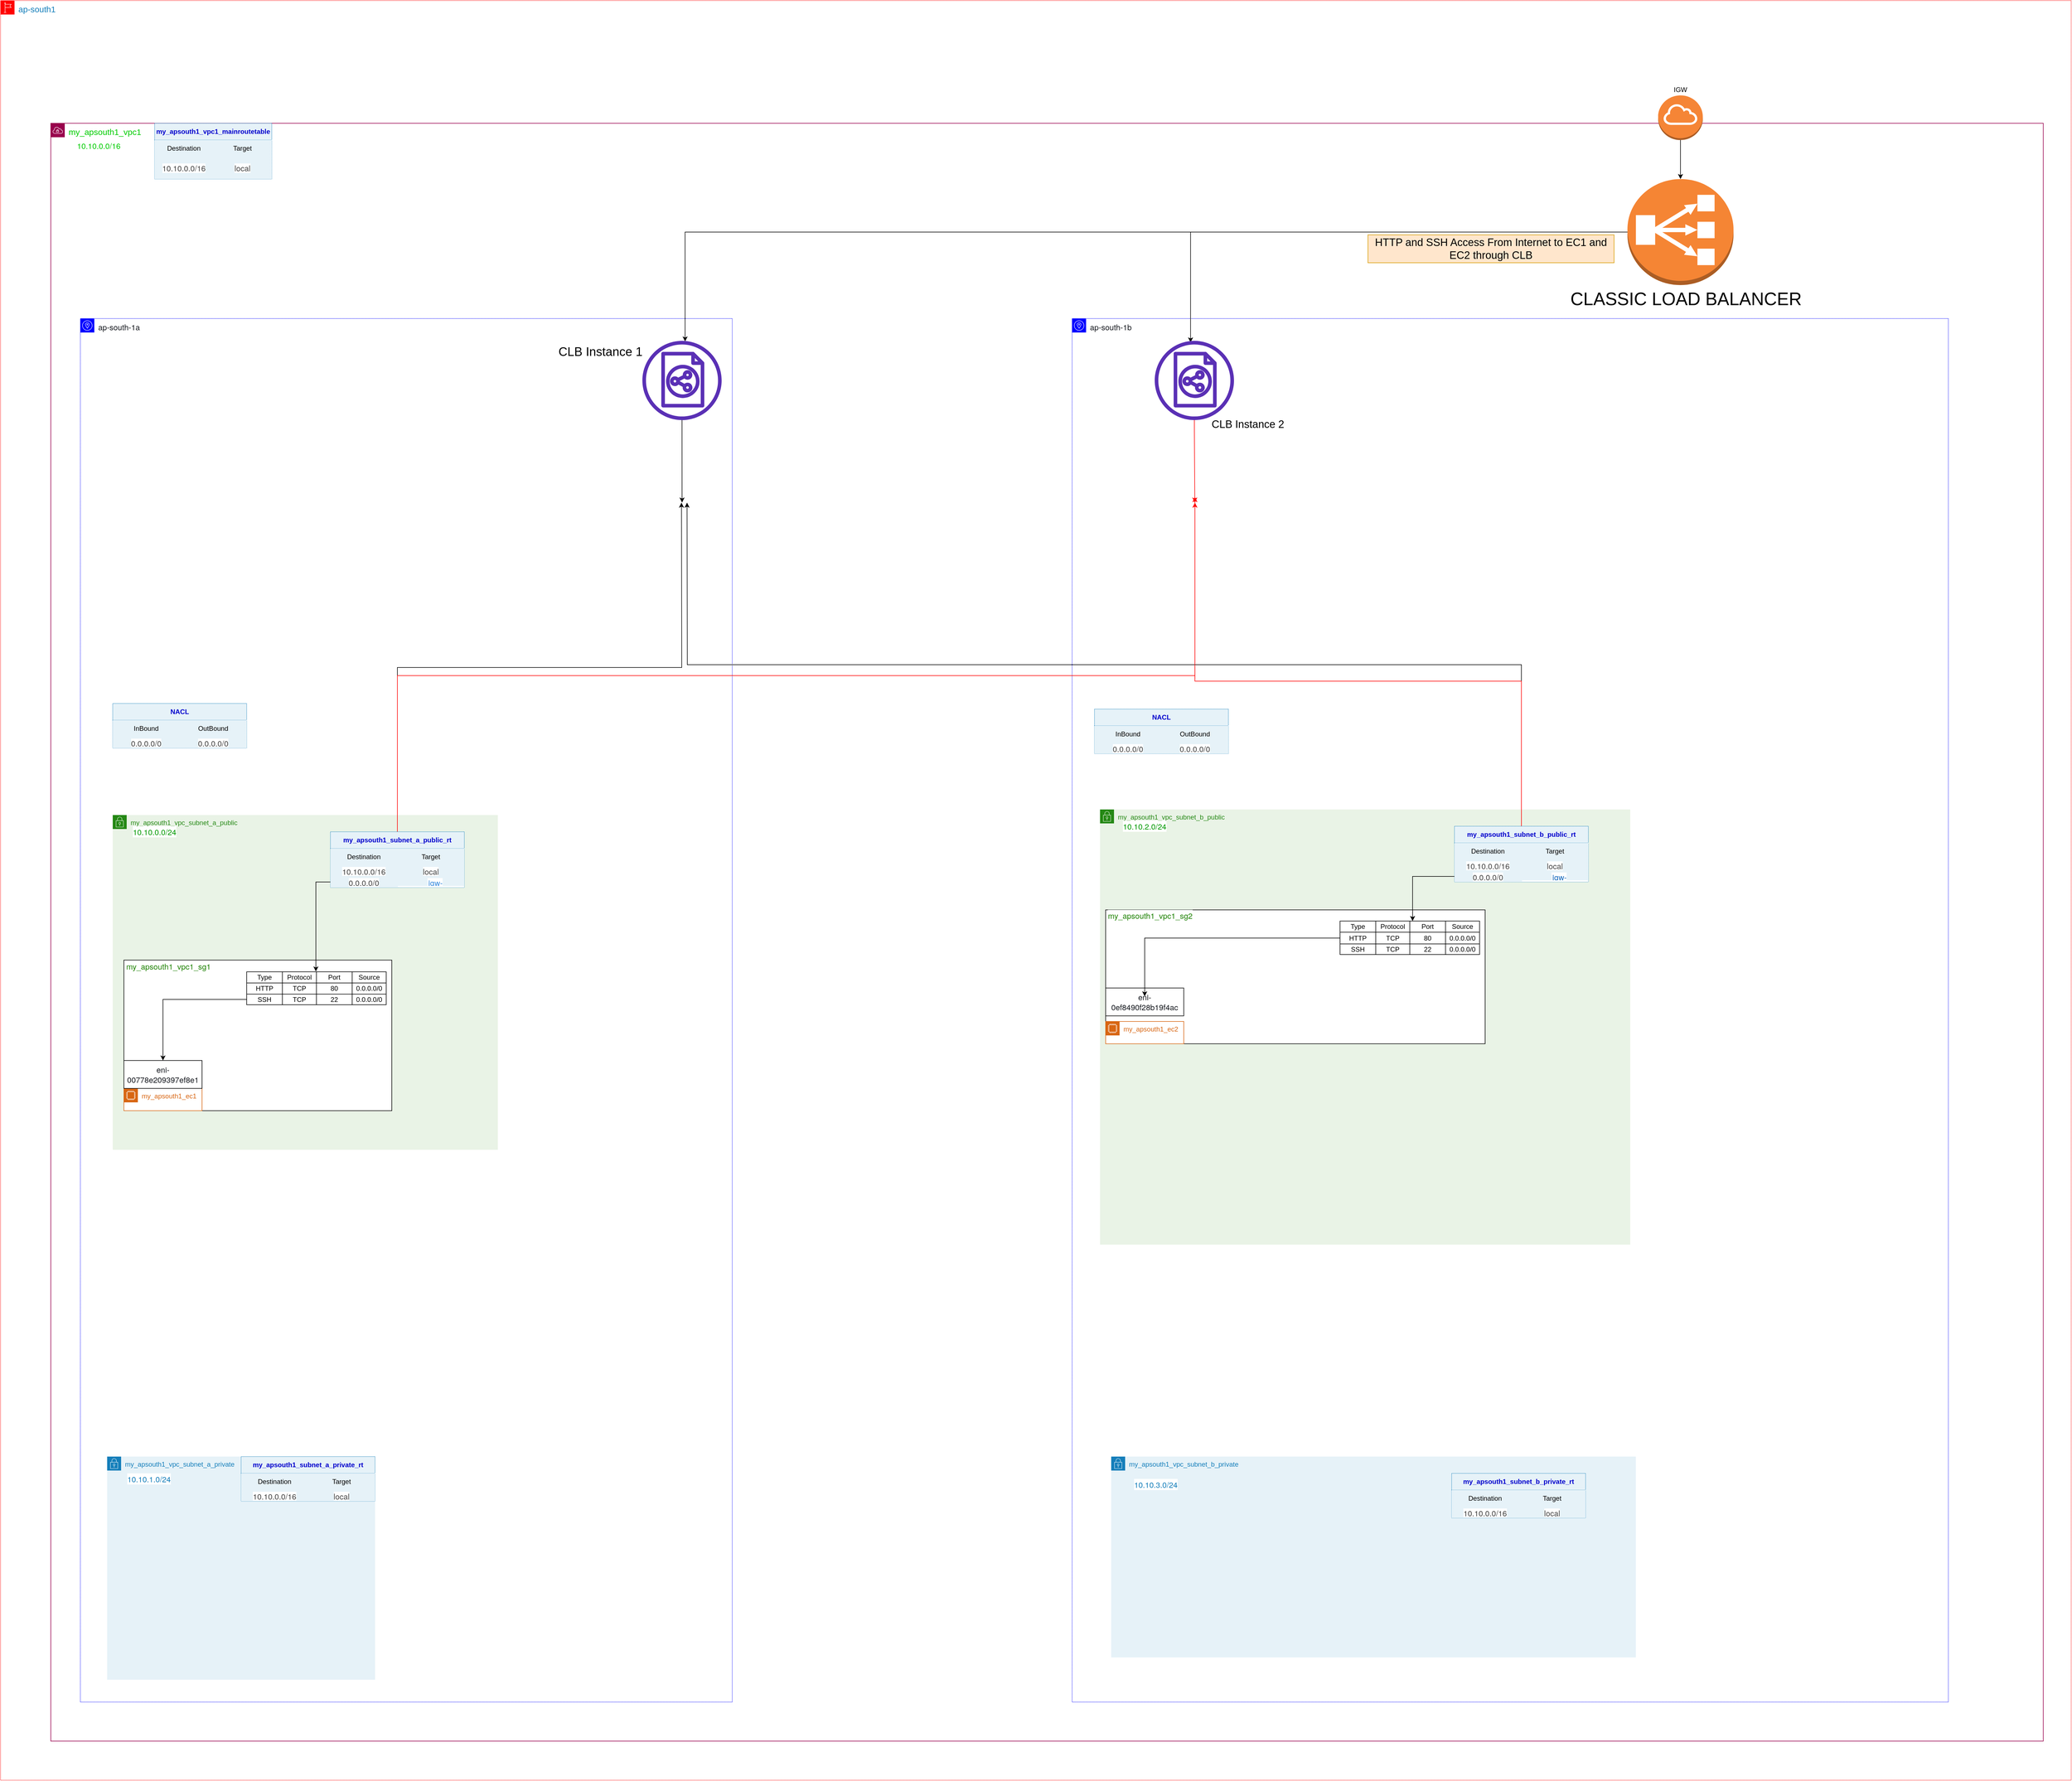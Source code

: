 <mxfile version="14.5.1" type="device"><diagram id="Ht1M8jgEwFfnCIfOTk4-" name="Page-1"><mxGraphModel dx="4531" dy="2246" grid="1" gridSize="10" guides="1" tooltips="1" connect="1" arrows="1" fold="1" page="1" pageScale="1" pageWidth="1169" pageHeight="827" math="0" shadow="0"><root><mxCell id="0"/><mxCell id="1" parent="0"/><mxCell id="snJN5bkfBBGx8ARmRD_k-5" value="&lt;font style=&quot;font-size: 15px&quot;&gt;ap-south1&lt;/font&gt;" style="points=[[0,0],[0.25,0],[0.5,0],[0.75,0],[1,0],[1,0.25],[1,0.5],[1,0.75],[1,1],[0.75,1],[0.5,1],[0.25,1],[0,1],[0,0.75],[0,0.5],[0,0.25]];outlineConnect=0;gradientColor=none;html=1;whiteSpace=wrap;fontSize=12;fontStyle=0;shape=mxgraph.aws4.group;grIcon=mxgraph.aws4.group_region;fillColor=none;verticalAlign=top;align=left;spacingLeft=30;fontColor=#147EBA;dashed=1;dashPattern=1 1;strokeColor=#FF0000;" parent="1" vertex="1"><mxGeometry x="-2480" y="-1490" width="3710" height="3190" as="geometry"/></mxCell><mxCell id="snJN5bkfBBGx8ARmRD_k-7" value="&lt;font color=&quot;#00cc00&quot; style=&quot;font-size: 15px&quot;&gt;my_apsouth1_vpc1&lt;/font&gt;" style="points=[[0,0],[0.25,0],[0.5,0],[0.75,0],[1,0],[1,0.25],[1,0.5],[1,0.75],[1,1],[0.75,1],[0.5,1],[0.25,1],[0,1],[0,0.75],[0,0.5],[0,0.25]];outlineConnect=0;gradientColor=none;html=1;whiteSpace=wrap;fontSize=12;fontStyle=0;shape=mxgraph.aws4.group;grIcon=mxgraph.aws4.group_vpc;fillColor=none;verticalAlign=top;align=left;spacingLeft=30;fontColor=#AAB7B8;dashed=0;dashPattern=1 1;strokeColor=#99004D;" parent="1" vertex="1"><mxGeometry x="-2390" y="-1270" width="3570" height="2900" as="geometry"/></mxCell><mxCell id="snJN5bkfBBGx8ARmRD_k-8" value="&lt;span style=&quot;color: rgb(22 , 25 , 31) ; font-family: &amp;#34;amazon ember&amp;#34; , &amp;#34;helvetica neue&amp;#34; , &amp;#34;roboto&amp;#34; , &amp;#34;arial&amp;#34; , sans-serif ; font-size: 14px ; background-color: rgb(255 , 255 , 255)&quot;&gt;ap-south-1a&lt;/span&gt;" style="outlineConnect=0;gradientColor=none;html=1;whiteSpace=wrap;fontSize=12;fontStyle=0;shape=mxgraph.aws4.group;grIcon=mxgraph.aws4.group_availability_zone;fillColor=none;verticalAlign=top;align=left;spacingLeft=30;fontColor=#545B64;dashed=1;dashPattern=1 1;strokeColor=#0000FF;" parent="1" vertex="1"><mxGeometry x="-2337" y="-920" width="1168" height="2480" as="geometry"/></mxCell><mxCell id="snJN5bkfBBGx8ARmRD_k-9" value="&lt;span style=&quot;color: rgb(22 , 25 , 31) ; font-family: &amp;#34;amazon ember&amp;#34; , &amp;#34;helvetica neue&amp;#34; , &amp;#34;roboto&amp;#34; , &amp;#34;arial&amp;#34; , sans-serif ; font-size: 14px ; background-color: rgb(255 , 255 , 255)&quot;&gt;ap-south-1b&lt;/span&gt;" style="outlineConnect=0;gradientColor=none;html=1;whiteSpace=wrap;fontSize=12;fontStyle=0;shape=mxgraph.aws4.group;grIcon=mxgraph.aws4.group_availability_zone;fillColor=none;verticalAlign=top;align=left;spacingLeft=30;fontColor=#545B64;dashed=1;dashPattern=1 1;strokeColor=#0000FF;" parent="1" vertex="1"><mxGeometry x="-560" y="-920" width="1570" height="2480" as="geometry"/></mxCell><mxCell id="S1FpL6liF__B1BHPbiwA-5" style="edgeStyle=orthogonalEdgeStyle;rounded=0;orthogonalLoop=1;jettySize=auto;html=1;entryX=0.5;entryY=0;entryDx=0;entryDy=0;entryPerimeter=0;" parent="1" source="snJN5bkfBBGx8ARmRD_k-11" target="S1FpL6liF__B1BHPbiwA-1" edge="1"><mxGeometry relative="1" as="geometry"/></mxCell><mxCell id="snJN5bkfBBGx8ARmRD_k-11" value="" style="outlineConnect=0;dashed=0;verticalLabelPosition=bottom;verticalAlign=top;align=center;html=1;shape=mxgraph.aws3.internet_gateway;fillColor=#F58536;gradientColor=none;dashPattern=1 1;strokeColor=#FF0000;" parent="1" vertex="1"><mxGeometry x="490" y="-1320" width="80" height="80" as="geometry"/></mxCell><mxCell id="snJN5bkfBBGx8ARmRD_k-14" value="&lt;font style=&quot;font-size: 12px&quot;&gt;my_apsouth1_vpc_subnet_a_public&lt;/font&gt;" style="points=[[0,0],[0.25,0],[0.5,0],[0.75,0],[1,0],[1,0.25],[1,0.5],[1,0.75],[1,1],[0.75,1],[0.5,1],[0.25,1],[0,1],[0,0.75],[0,0.5],[0,0.25]];outlineConnect=0;gradientColor=none;html=1;whiteSpace=wrap;fontSize=12;fontStyle=0;shape=mxgraph.aws4.group;grIcon=mxgraph.aws4.group_security_group;grStroke=0;strokeColor=#248814;verticalAlign=top;align=left;spacingLeft=30;fontColor=#248814;dashed=1;dashPattern=1 1;strokeWidth=1;fillColor=#E9F3E6;" parent="1" vertex="1"><mxGeometry x="-2279" y="-30" width="690" height="600" as="geometry"/></mxCell><mxCell id="snJN5bkfBBGx8ARmRD_k-15" value="&lt;font style=&quot;font-size: 12px&quot;&gt;my_apsouth1_vpc_subnet_a_private&lt;/font&gt;" style="points=[[0,0],[0.25,0],[0.5,0],[0.75,0],[1,0],[1,0.25],[1,0.5],[1,0.75],[1,1],[0.75,1],[0.5,1],[0.25,1],[0,1],[0,0.75],[0,0.5],[0,0.25]];outlineConnect=0;gradientColor=none;html=1;whiteSpace=wrap;fontSize=12;fontStyle=0;shape=mxgraph.aws4.group;grIcon=mxgraph.aws4.group_security_group;grStroke=0;verticalAlign=top;align=left;spacingLeft=30;fontColor=#147EBA;dashed=0;dashPattern=1 1;fillColor=#E6F2F8;strokeColor=#147EBA;" parent="1" vertex="1"><mxGeometry x="-2289" y="1120" width="480" height="400" as="geometry"/></mxCell><mxCell id="snJN5bkfBBGx8ARmRD_k-17" value="my_apsouth1_vpc_subnet_b_public" style="points=[[0,0],[0.25,0],[0.5,0],[0.75,0],[1,0],[1,0.25],[1,0.5],[1,0.75],[1,1],[0.75,1],[0.5,1],[0.25,1],[0,1],[0,0.75],[0,0.5],[0,0.25]];outlineConnect=0;gradientColor=none;html=1;whiteSpace=wrap;fontSize=12;fontStyle=0;shape=mxgraph.aws4.group;grIcon=mxgraph.aws4.group_security_group;grStroke=0;strokeColor=#248814;fillColor=#E9F3E6;verticalAlign=top;align=left;spacingLeft=30;fontColor=#248814;dashed=0;dashPattern=1 1;" parent="1" vertex="1"><mxGeometry x="-510" y="-40" width="950" height="780" as="geometry"/></mxCell><mxCell id="snJN5bkfBBGx8ARmRD_k-22" value="my_apsouth1_vpc_subnet_b_private" style="points=[[0,0],[0.25,0],[0.5,0],[0.75,0],[1,0],[1,0.25],[1,0.5],[1,0.75],[1,1],[0.75,1],[0.5,1],[0.25,1],[0,1],[0,0.75],[0,0.5],[0,0.25]];outlineConnect=0;gradientColor=none;html=1;whiteSpace=wrap;fontSize=12;fontStyle=0;shape=mxgraph.aws4.group;grIcon=mxgraph.aws4.group_security_group;grStroke=0;strokeColor=#147EBA;fillColor=#E6F2F8;verticalAlign=top;align=left;spacingLeft=30;fontColor=#147EBA;dashed=0;dashPattern=1 1;" parent="1" vertex="1"><mxGeometry x="-490" y="1120" width="940" height="360" as="geometry"/></mxCell><mxCell id="snJN5bkfBBGx8ARmRD_k-23" value="&lt;span style=&quot;font-family: &amp;quot;amazon ember&amp;quot;, &amp;quot;helvetica neue&amp;quot;, roboto, arial, sans-serif; font-size: 14px; background-color: rgb(255, 255, 255);&quot;&gt;10.10.0.0/16&lt;/span&gt;" style="text;html=1;strokeColor=none;fillColor=none;align=center;verticalAlign=middle;whiteSpace=wrap;rounded=0;dashed=1;dashPattern=1 1;fontColor=#00CC00;" parent="1" vertex="1"><mxGeometry x="-2324" y="-1240" width="40" height="20" as="geometry"/></mxCell><mxCell id="snJN5bkfBBGx8ARmRD_k-25" value="&lt;span style=&quot;font-family: &amp;#34;amazon ember&amp;#34; , &amp;#34;helvetica neue&amp;#34; , &amp;#34;roboto&amp;#34; , &amp;#34;arial&amp;#34; , sans-serif ; font-size: 14px ; background-color: rgb(255 , 255 , 255)&quot;&gt;&lt;font color=&quot;#009900&quot;&gt;10.10.0.0/24&lt;/font&gt;&lt;/span&gt;" style="text;html=1;strokeColor=none;fillColor=none;align=center;verticalAlign=middle;whiteSpace=wrap;rounded=0;dashed=1;dashPattern=1 1;fontColor=#00CC00;" parent="1" vertex="1"><mxGeometry x="-2224" y="-10" width="40" height="20" as="geometry"/></mxCell><mxCell id="snJN5bkfBBGx8ARmRD_k-27" value="&lt;span style=&quot;font-family: &amp;#34;amazon ember&amp;#34; , &amp;#34;helvetica neue&amp;#34; , &amp;#34;roboto&amp;#34; , &amp;#34;arial&amp;#34; , sans-serif ; font-size: 14px ; background-color: rgb(255 , 255 , 255)&quot;&gt;&lt;font color=&quot;#147eba&quot;&gt;10.10.1.0/24&lt;/font&gt;&lt;/span&gt;" style="text;html=1;strokeColor=none;fillColor=none;align=center;verticalAlign=middle;whiteSpace=wrap;rounded=0;dashed=1;dashPattern=1 1;fontColor=#0000CC;" parent="1" vertex="1"><mxGeometry x="-2234" y="1150" width="40" height="20" as="geometry"/></mxCell><mxCell id="snJN5bkfBBGx8ARmRD_k-29" value="&lt;span style=&quot;font-family: &amp;#34;amazon ember&amp;#34; , &amp;#34;helvetica neue&amp;#34; , &amp;#34;roboto&amp;#34; , &amp;#34;arial&amp;#34; , sans-serif ; font-size: 14px ; background-color: rgb(255 , 255 , 255)&quot;&gt;&lt;font color=&quot;#009900&quot;&gt;10.10.2.0/24&lt;/font&gt;&lt;/span&gt;" style="text;html=1;strokeColor=none;fillColor=none;align=center;verticalAlign=middle;whiteSpace=wrap;rounded=0;dashed=1;dashPattern=1 1;fontColor=#0000CC;" parent="1" vertex="1"><mxGeometry x="-450" y="-20" width="40" height="20" as="geometry"/></mxCell><mxCell id="snJN5bkfBBGx8ARmRD_k-30" value="&lt;span style=&quot;font-family: &amp;#34;amazon ember&amp;#34; , &amp;#34;helvetica neue&amp;#34; , &amp;#34;roboto&amp;#34; , &amp;#34;arial&amp;#34; , sans-serif ; font-size: 14px ; background-color: rgb(255 , 255 , 255)&quot;&gt;&lt;font color=&quot;#147eba&quot;&gt;10.10.3.0/24&lt;/font&gt;&lt;/span&gt;" style="text;html=1;strokeColor=none;fillColor=none;align=center;verticalAlign=middle;whiteSpace=wrap;rounded=0;dashed=1;dashPattern=1 1;fontColor=#0000CC;" parent="1" vertex="1"><mxGeometry x="-430" y="1160" width="40" height="20" as="geometry"/></mxCell><mxCell id="snJN5bkfBBGx8ARmRD_k-62" value="my_apsouth1_vpc1_mainroutetable" style="shape=table;html=1;whiteSpace=wrap;startSize=30;container=1;collapsible=0;childLayout=tableLayout;fontStyle=1;align=center;dashed=1;dashPattern=1 1;strokeColor=#147EBA;strokeWidth=1;fillColor=#E6F2F8;fontColor=#0000CC;" parent="1" vertex="1"><mxGeometry x="-2204" y="-1270" width="210" height="100" as="geometry"/></mxCell><mxCell id="snJN5bkfBBGx8ARmRD_k-63" value="" style="shape=partialRectangle;html=1;whiteSpace=wrap;collapsible=0;dropTarget=0;pointerEvents=0;fillColor=none;top=0;left=0;bottom=0;right=0;points=[[0,0.5],[1,0.5]];portConstraint=eastwest;" parent="snJN5bkfBBGx8ARmRD_k-62" vertex="1"><mxGeometry y="30" width="210" height="30" as="geometry"/></mxCell><mxCell id="snJN5bkfBBGx8ARmRD_k-64" value="Destination" style="shape=partialRectangle;html=1;whiteSpace=wrap;connectable=0;top=0;left=0;bottom=0;right=0;overflow=hidden;fillColor=#E6F2F8;" parent="snJN5bkfBBGx8ARmRD_k-63" vertex="1"><mxGeometry width="105" height="30" as="geometry"/></mxCell><mxCell id="snJN5bkfBBGx8ARmRD_k-65" value="Target" style="shape=partialRectangle;html=1;whiteSpace=wrap;connectable=0;top=0;left=0;bottom=0;right=0;overflow=hidden;fillColor=#E6F2F8;" parent="snJN5bkfBBGx8ARmRD_k-63" vertex="1"><mxGeometry x="105" width="105" height="30" as="geometry"/></mxCell><mxCell id="snJN5bkfBBGx8ARmRD_k-67" value="" style="shape=partialRectangle;html=1;whiteSpace=wrap;collapsible=0;dropTarget=0;pointerEvents=0;fillColor=none;top=0;left=0;bottom=0;right=0;points=[[0,0.5],[1,0.5]];portConstraint=eastwest;" parent="snJN5bkfBBGx8ARmRD_k-62" vertex="1"><mxGeometry y="60" width="210" height="40" as="geometry"/></mxCell><mxCell id="snJN5bkfBBGx8ARmRD_k-68" value="&lt;span style=&quot;color: rgb(68 , 68 , 68) ; font-family: &amp;#34;helvetica neue&amp;#34; , &amp;#34;roboto&amp;#34; , &amp;#34;arial&amp;#34; , sans-serif ; font-size: 14px ; text-align: left ; background-color: rgb(255 , 255 , 255)&quot;&gt;10.10.0.0/16&lt;/span&gt;" style="shape=partialRectangle;html=1;whiteSpace=wrap;connectable=0;top=0;left=0;bottom=0;right=0;overflow=hidden;fillColor=#E6F2F8;" parent="snJN5bkfBBGx8ARmRD_k-67" vertex="1"><mxGeometry width="105" height="40" as="geometry"/></mxCell><mxCell id="snJN5bkfBBGx8ARmRD_k-69" value="&lt;span style=&quot;color: rgb(68 , 68 , 68) ; font-family: &amp;#34;helvetica neue&amp;#34; , &amp;#34;roboto&amp;#34; , &amp;#34;arial&amp;#34; , sans-serif ; font-size: 14px ; text-align: left ; background-color: rgb(255 , 255 , 255)&quot;&gt;local&lt;/span&gt;" style="shape=partialRectangle;html=1;whiteSpace=wrap;connectable=0;top=0;left=0;bottom=0;right=0;overflow=hidden;fillColor=#E6F2F8;" parent="snJN5bkfBBGx8ARmRD_k-67" vertex="1"><mxGeometry x="105" width="105" height="40" as="geometry"/></mxCell><mxCell id="S1FpL6liF__B1BHPbiwA-16" style="edgeStyle=orthogonalEdgeStyle;rounded=0;orthogonalLoop=1;jettySize=auto;html=1;exitX=0.5;exitY=0;exitDx=0;exitDy=0;" parent="1" source="snJN5bkfBBGx8ARmRD_k-75" edge="1"><mxGeometry relative="1" as="geometry"><mxPoint x="-1260" y="-590" as="targetPoint"/></mxGeometry></mxCell><mxCell id="S1FpL6liF__B1BHPbiwA-19" style="edgeStyle=orthogonalEdgeStyle;rounded=0;orthogonalLoop=1;jettySize=auto;html=1;exitX=0.5;exitY=0;exitDx=0;exitDy=0;strokeColor=#FF0000;" parent="1" source="snJN5bkfBBGx8ARmRD_k-75" edge="1"><mxGeometry relative="1" as="geometry"><mxPoint x="-340" y="-600" as="targetPoint"/><Array as="points"><mxPoint x="-1769" y="-280"/><mxPoint x="-340" y="-280"/></Array></mxGeometry></mxCell><mxCell id="snJN5bkfBBGx8ARmRD_k-75" value="my_apsouth1_subnet_a_public_rt" style="shape=table;html=1;whiteSpace=wrap;startSize=30;container=1;collapsible=0;childLayout=tableLayout;fontStyle=1;align=center;dashed=1;dashPattern=1 1;strokeColor=#147EBA;strokeWidth=1;fillColor=#E6F2F8;fontColor=#0000CC;" parent="1" vertex="1"><mxGeometry x="-1889" width="240" height="100" as="geometry"/></mxCell><mxCell id="snJN5bkfBBGx8ARmRD_k-76" value="" style="shape=partialRectangle;html=1;whiteSpace=wrap;collapsible=0;dropTarget=0;pointerEvents=0;fillColor=none;top=0;left=0;bottom=0;right=0;points=[[0,0.5],[1,0.5]];portConstraint=eastwest;" parent="snJN5bkfBBGx8ARmRD_k-75" vertex="1"><mxGeometry y="30" width="240" height="30" as="geometry"/></mxCell><mxCell id="snJN5bkfBBGx8ARmRD_k-77" value="Destination" style="shape=partialRectangle;html=1;whiteSpace=wrap;connectable=0;top=0;left=0;bottom=0;right=0;overflow=hidden;fillColor=#E6F2F8;" parent="snJN5bkfBBGx8ARmRD_k-76" vertex="1"><mxGeometry width="120" height="30" as="geometry"/></mxCell><mxCell id="snJN5bkfBBGx8ARmRD_k-78" value="Target" style="shape=partialRectangle;html=1;whiteSpace=wrap;connectable=0;top=0;left=0;bottom=0;right=0;overflow=hidden;fillColor=#E6F2F8;" parent="snJN5bkfBBGx8ARmRD_k-76" vertex="1"><mxGeometry x="120" width="120" height="30" as="geometry"/></mxCell><mxCell id="snJN5bkfBBGx8ARmRD_k-79" value="" style="shape=partialRectangle;html=1;whiteSpace=wrap;collapsible=0;dropTarget=0;pointerEvents=0;fillColor=none;top=0;left=0;bottom=0;right=0;points=[[0,0.5],[1,0.5]];portConstraint=eastwest;" parent="snJN5bkfBBGx8ARmRD_k-75" vertex="1"><mxGeometry y="60" width="240" height="20" as="geometry"/></mxCell><mxCell id="snJN5bkfBBGx8ARmRD_k-80" value="&lt;span style=&quot;color: rgb(68 , 68 , 68) ; font-family: &amp;#34;helvetica neue&amp;#34; , &amp;#34;roboto&amp;#34; , &amp;#34;arial&amp;#34; , sans-serif ; font-size: 14px ; text-align: left ; background-color: rgb(255 , 255 , 255)&quot;&gt;10.10.0.0/16&lt;/span&gt;" style="shape=partialRectangle;html=1;whiteSpace=wrap;connectable=0;top=0;left=0;bottom=0;right=0;overflow=hidden;fillColor=#E6F2F8;" parent="snJN5bkfBBGx8ARmRD_k-79" vertex="1"><mxGeometry width="120" height="20" as="geometry"/></mxCell><mxCell id="snJN5bkfBBGx8ARmRD_k-81" value="&lt;span style=&quot;color: rgb(68 , 68 , 68) ; font-family: &amp;#34;helvetica neue&amp;#34; , &amp;#34;roboto&amp;#34; , &amp;#34;arial&amp;#34; , sans-serif ; font-size: 14px ; text-align: left ; background-color: rgb(255 , 255 , 255)&quot;&gt;local&lt;/span&gt;" style="shape=partialRectangle;html=1;whiteSpace=wrap;connectable=0;top=0;left=0;bottom=0;right=0;overflow=hidden;fillColor=#E6F2F8;" parent="snJN5bkfBBGx8ARmRD_k-79" vertex="1"><mxGeometry x="120" width="120" height="20" as="geometry"/></mxCell><mxCell id="snJN5bkfBBGx8ARmRD_k-82" style="shape=partialRectangle;html=1;whiteSpace=wrap;collapsible=0;dropTarget=0;pointerEvents=0;fillColor=none;top=0;left=0;bottom=0;right=0;points=[[0,0.5],[1,0.5]];portConstraint=eastwest;" parent="snJN5bkfBBGx8ARmRD_k-75" vertex="1"><mxGeometry y="80" width="240" height="20" as="geometry"/></mxCell><mxCell id="snJN5bkfBBGx8ARmRD_k-83" value="&lt;span style=&quot;color: rgb(68 , 68 , 68) ; font-family: &amp;#34;helvetica neue&amp;#34; , &amp;#34;roboto&amp;#34; , &amp;#34;arial&amp;#34; , sans-serif ; font-size: 14px ; text-align: left ; background-color: rgb(255 , 255 , 255)&quot;&gt;0.0.0.0/0&lt;/span&gt;" style="shape=partialRectangle;html=1;whiteSpace=wrap;connectable=0;top=0;left=0;bottom=0;right=0;overflow=hidden;fillColor=#E6F2F8;" parent="snJN5bkfBBGx8ARmRD_k-82" vertex="1"><mxGeometry width="120" height="20" as="geometry"/></mxCell><mxCell id="snJN5bkfBBGx8ARmRD_k-84" value="&lt;a href=&quot;https://ap-south-1.console.aws.amazon.com/vpc/home?region=ap-south-1#igws:internetGatewayId=igw-008c1cd1d0b155010&quot; target=&quot;_top&quot; style=&quot;color: rgb(51 , 136 , 221) ; border-radius: 2px ; padding: 1px 2px ; cursor: pointer ; background-color: rgb(255 , 255 , 255) ; outline: 0px ; font-family: &amp;#34;helvetica neue&amp;#34; , &amp;#34;roboto&amp;#34; , &amp;#34;arial&amp;#34; , sans-serif ; font-size: 14px ; text-align: left&quot;&gt;igw-008c1cd1d0b155010&lt;/a&gt;" style="shape=partialRectangle;html=1;whiteSpace=wrap;connectable=0;top=0;left=0;bottom=0;right=0;overflow=hidden;fillColor=#E6F2F8;" parent="snJN5bkfBBGx8ARmRD_k-82" vertex="1"><mxGeometry x="120" width="120" height="20" as="geometry"/></mxCell><mxCell id="S1FpL6liF__B1BHPbiwA-17" style="edgeStyle=orthogonalEdgeStyle;rounded=0;orthogonalLoop=1;jettySize=auto;html=1;exitX=0.5;exitY=0;exitDx=0;exitDy=0;" parent="1" source="snJN5bkfBBGx8ARmRD_k-85" edge="1"><mxGeometry relative="1" as="geometry"><mxPoint x="-1250" y="-590" as="targetPoint"/></mxGeometry></mxCell><mxCell id="S1FpL6liF__B1BHPbiwA-20" style="edgeStyle=orthogonalEdgeStyle;rounded=0;orthogonalLoop=1;jettySize=auto;html=1;exitX=0.5;exitY=0;exitDx=0;exitDy=0;strokeColor=#FF0000;" parent="1" source="snJN5bkfBBGx8ARmRD_k-85" edge="1"><mxGeometry relative="1" as="geometry"><mxPoint x="-340" y="-590" as="targetPoint"/><Array as="points"><mxPoint x="245" y="-270"/><mxPoint x="-340" y="-270"/></Array></mxGeometry></mxCell><mxCell id="snJN5bkfBBGx8ARmRD_k-85" value="my_apsouth1_subnet_b_public_rt" style="shape=table;html=1;whiteSpace=wrap;startSize=30;container=1;collapsible=0;childLayout=tableLayout;fontStyle=1;align=center;dashed=1;dashPattern=1 1;strokeColor=#147EBA;strokeWidth=1;fillColor=#E6F2F8;fontColor=#0000CC;" parent="1" vertex="1"><mxGeometry x="125" y="-10" width="240" height="100" as="geometry"/></mxCell><mxCell id="snJN5bkfBBGx8ARmRD_k-86" value="" style="shape=partialRectangle;html=1;whiteSpace=wrap;collapsible=0;dropTarget=0;pointerEvents=0;fillColor=none;top=0;left=0;bottom=0;right=0;points=[[0,0.5],[1,0.5]];portConstraint=eastwest;" parent="snJN5bkfBBGx8ARmRD_k-85" vertex="1"><mxGeometry y="30" width="240" height="30" as="geometry"/></mxCell><mxCell id="snJN5bkfBBGx8ARmRD_k-87" value="Destination" style="shape=partialRectangle;html=1;whiteSpace=wrap;connectable=0;top=0;left=0;bottom=0;right=0;overflow=hidden;fillColor=#E6F2F8;" parent="snJN5bkfBBGx8ARmRD_k-86" vertex="1"><mxGeometry width="120" height="30" as="geometry"/></mxCell><mxCell id="snJN5bkfBBGx8ARmRD_k-88" value="Target" style="shape=partialRectangle;html=1;whiteSpace=wrap;connectable=0;top=0;left=0;bottom=0;right=0;overflow=hidden;fillColor=#E6F2F8;" parent="snJN5bkfBBGx8ARmRD_k-86" vertex="1"><mxGeometry x="120" width="120" height="30" as="geometry"/></mxCell><mxCell id="snJN5bkfBBGx8ARmRD_k-89" value="" style="shape=partialRectangle;html=1;whiteSpace=wrap;collapsible=0;dropTarget=0;pointerEvents=0;fillColor=none;top=0;left=0;bottom=0;right=0;points=[[0,0.5],[1,0.5]];portConstraint=eastwest;" parent="snJN5bkfBBGx8ARmRD_k-85" vertex="1"><mxGeometry y="60" width="240" height="20" as="geometry"/></mxCell><mxCell id="snJN5bkfBBGx8ARmRD_k-90" value="&lt;span style=&quot;color: rgb(68 , 68 , 68) ; font-family: &amp;#34;helvetica neue&amp;#34; , &amp;#34;roboto&amp;#34; , &amp;#34;arial&amp;#34; , sans-serif ; font-size: 14px ; text-align: left ; background-color: rgb(255 , 255 , 255)&quot;&gt;10.10.0.0/16&lt;/span&gt;" style="shape=partialRectangle;html=1;whiteSpace=wrap;connectable=0;top=0;left=0;bottom=0;right=0;overflow=hidden;fillColor=#E6F2F8;" parent="snJN5bkfBBGx8ARmRD_k-89" vertex="1"><mxGeometry width="120" height="20" as="geometry"/></mxCell><mxCell id="snJN5bkfBBGx8ARmRD_k-91" value="&lt;span style=&quot;color: rgb(68 , 68 , 68) ; font-family: &amp;#34;helvetica neue&amp;#34; , &amp;#34;roboto&amp;#34; , &amp;#34;arial&amp;#34; , sans-serif ; font-size: 14px ; text-align: left ; background-color: rgb(255 , 255 , 255)&quot;&gt;local&lt;/span&gt;" style="shape=partialRectangle;html=1;whiteSpace=wrap;connectable=0;top=0;left=0;bottom=0;right=0;overflow=hidden;fillColor=#E6F2F8;" parent="snJN5bkfBBGx8ARmRD_k-89" vertex="1"><mxGeometry x="120" width="120" height="20" as="geometry"/></mxCell><mxCell id="snJN5bkfBBGx8ARmRD_k-92" style="shape=partialRectangle;html=1;whiteSpace=wrap;collapsible=0;dropTarget=0;pointerEvents=0;fillColor=none;top=0;left=0;bottom=0;right=0;points=[[0,0.5],[1,0.5]];portConstraint=eastwest;" parent="snJN5bkfBBGx8ARmRD_k-85" vertex="1"><mxGeometry y="80" width="240" height="20" as="geometry"/></mxCell><mxCell id="snJN5bkfBBGx8ARmRD_k-93" value="&lt;span style=&quot;color: rgb(68 , 68 , 68) ; font-family: &amp;#34;helvetica neue&amp;#34; , &amp;#34;roboto&amp;#34; , &amp;#34;arial&amp;#34; , sans-serif ; font-size: 14px ; text-align: left ; background-color: rgb(255 , 255 , 255)&quot;&gt;0.0.0.0/0&lt;/span&gt;" style="shape=partialRectangle;html=1;whiteSpace=wrap;connectable=0;top=0;left=0;bottom=0;right=0;overflow=hidden;fillColor=#E6F2F8;" parent="snJN5bkfBBGx8ARmRD_k-92" vertex="1"><mxGeometry width="120" height="20" as="geometry"/></mxCell><mxCell id="snJN5bkfBBGx8ARmRD_k-94" value="&lt;a href=&quot;https://ap-south-1.console.aws.amazon.com/vpc/home?region=ap-south-1#igws:internetGatewayId=igw-008c1cd1d0b155010&quot; target=&quot;_top&quot; style=&quot;color: rgb(17 , 102 , 187) ; border-radius: 2px ; padding: 1px 2px ; cursor: pointer ; background-color: rgb(255 , 255 , 255) ; font-family: &amp;#34;helvetica neue&amp;#34; , &amp;#34;roboto&amp;#34; , &amp;#34;arial&amp;#34; , sans-serif ; font-size: 14px ; text-align: left&quot;&gt;igw-008c1cd1d0b155010&lt;/a&gt;" style="shape=partialRectangle;html=1;whiteSpace=wrap;connectable=0;top=0;left=0;bottom=0;right=0;overflow=hidden;fillColor=#E6F2F8;" parent="snJN5bkfBBGx8ARmRD_k-92" vertex="1"><mxGeometry x="120" width="120" height="20" as="geometry"/></mxCell><mxCell id="snJN5bkfBBGx8ARmRD_k-95" value="my_apsouth1_subnet_a_private_rt" style="shape=table;html=1;whiteSpace=wrap;startSize=30;container=1;collapsible=0;childLayout=tableLayout;fontStyle=1;align=center;dashed=1;dashPattern=1 1;strokeColor=#147EBA;strokeWidth=1;fillColor=#E6F2F8;fontColor=#0000CC;" parent="1" vertex="1"><mxGeometry x="-2049" y="1120" width="240" height="80" as="geometry"/></mxCell><mxCell id="snJN5bkfBBGx8ARmRD_k-96" value="" style="shape=partialRectangle;html=1;whiteSpace=wrap;collapsible=0;dropTarget=0;pointerEvents=0;fillColor=none;top=0;left=0;bottom=0;right=0;points=[[0,0.5],[1,0.5]];portConstraint=eastwest;" parent="snJN5bkfBBGx8ARmRD_k-95" vertex="1"><mxGeometry y="30" width="240" height="30" as="geometry"/></mxCell><mxCell id="snJN5bkfBBGx8ARmRD_k-97" value="Destination" style="shape=partialRectangle;html=1;whiteSpace=wrap;connectable=0;top=0;left=0;bottom=0;right=0;overflow=hidden;fillColor=#E6F2F8;" parent="snJN5bkfBBGx8ARmRD_k-96" vertex="1"><mxGeometry width="120" height="30" as="geometry"/></mxCell><mxCell id="snJN5bkfBBGx8ARmRD_k-98" value="Target" style="shape=partialRectangle;html=1;whiteSpace=wrap;connectable=0;top=0;left=0;bottom=0;right=0;overflow=hidden;fillColor=#E6F2F8;" parent="snJN5bkfBBGx8ARmRD_k-96" vertex="1"><mxGeometry x="120" width="120" height="30" as="geometry"/></mxCell><mxCell id="snJN5bkfBBGx8ARmRD_k-99" value="" style="shape=partialRectangle;html=1;whiteSpace=wrap;collapsible=0;dropTarget=0;pointerEvents=0;fillColor=none;top=0;left=0;bottom=0;right=0;points=[[0,0.5],[1,0.5]];portConstraint=eastwest;" parent="snJN5bkfBBGx8ARmRD_k-95" vertex="1"><mxGeometry y="60" width="240" height="20" as="geometry"/></mxCell><mxCell id="snJN5bkfBBGx8ARmRD_k-100" value="&lt;span style=&quot;color: rgb(68 , 68 , 68) ; font-family: &amp;#34;helvetica neue&amp;#34; , &amp;#34;roboto&amp;#34; , &amp;#34;arial&amp;#34; , sans-serif ; font-size: 14px ; text-align: left ; background-color: rgb(255 , 255 , 255)&quot;&gt;10.10.0.0/16&lt;/span&gt;" style="shape=partialRectangle;html=1;whiteSpace=wrap;connectable=0;top=0;left=0;bottom=0;right=0;overflow=hidden;fillColor=#E6F2F8;" parent="snJN5bkfBBGx8ARmRD_k-99" vertex="1"><mxGeometry width="120" height="20" as="geometry"/></mxCell><mxCell id="snJN5bkfBBGx8ARmRD_k-101" value="&lt;span style=&quot;color: rgb(68 , 68 , 68) ; font-family: &amp;#34;helvetica neue&amp;#34; , &amp;#34;roboto&amp;#34; , &amp;#34;arial&amp;#34; , sans-serif ; font-size: 14px ; text-align: left ; background-color: rgb(255 , 255 , 255)&quot;&gt;local&lt;/span&gt;" style="shape=partialRectangle;html=1;whiteSpace=wrap;connectable=0;top=0;left=0;bottom=0;right=0;overflow=hidden;fillColor=#E6F2F8;" parent="snJN5bkfBBGx8ARmRD_k-99" vertex="1"><mxGeometry x="120" width="120" height="20" as="geometry"/></mxCell><mxCell id="snJN5bkfBBGx8ARmRD_k-112" value="my_apsouth1_subnet_b_private_rt" style="shape=table;html=1;whiteSpace=wrap;startSize=30;container=1;collapsible=0;childLayout=tableLayout;fontStyle=1;align=center;dashed=1;dashPattern=1 1;strokeColor=#147EBA;strokeWidth=1;fillColor=#E6F2F8;fontColor=#0000CC;" parent="1" vertex="1"><mxGeometry x="120" y="1150" width="240" height="80" as="geometry"/></mxCell><mxCell id="snJN5bkfBBGx8ARmRD_k-113" value="" style="shape=partialRectangle;html=1;whiteSpace=wrap;collapsible=0;dropTarget=0;pointerEvents=0;fillColor=none;top=0;left=0;bottom=0;right=0;points=[[0,0.5],[1,0.5]];portConstraint=eastwest;" parent="snJN5bkfBBGx8ARmRD_k-112" vertex="1"><mxGeometry y="30" width="240" height="30" as="geometry"/></mxCell><mxCell id="snJN5bkfBBGx8ARmRD_k-114" value="Destination" style="shape=partialRectangle;html=1;whiteSpace=wrap;connectable=0;top=0;left=0;bottom=0;right=0;overflow=hidden;fillColor=#E6F2F8;" parent="snJN5bkfBBGx8ARmRD_k-113" vertex="1"><mxGeometry width="120" height="30" as="geometry"/></mxCell><mxCell id="snJN5bkfBBGx8ARmRD_k-115" value="Target" style="shape=partialRectangle;html=1;whiteSpace=wrap;connectable=0;top=0;left=0;bottom=0;right=0;overflow=hidden;fillColor=#E6F2F8;" parent="snJN5bkfBBGx8ARmRD_k-113" vertex="1"><mxGeometry x="120" width="120" height="30" as="geometry"/></mxCell><mxCell id="snJN5bkfBBGx8ARmRD_k-116" value="" style="shape=partialRectangle;html=1;whiteSpace=wrap;collapsible=0;dropTarget=0;pointerEvents=0;fillColor=none;top=0;left=0;bottom=0;right=0;points=[[0,0.5],[1,0.5]];portConstraint=eastwest;" parent="snJN5bkfBBGx8ARmRD_k-112" vertex="1"><mxGeometry y="60" width="240" height="20" as="geometry"/></mxCell><mxCell id="snJN5bkfBBGx8ARmRD_k-117" value="&lt;span style=&quot;color: rgb(68 , 68 , 68) ; font-family: &amp;#34;helvetica neue&amp;#34; , &amp;#34;roboto&amp;#34; , &amp;#34;arial&amp;#34; , sans-serif ; font-size: 14px ; text-align: left ; background-color: rgb(255 , 255 , 255)&quot;&gt;10.10.0.0/16&lt;/span&gt;" style="shape=partialRectangle;html=1;whiteSpace=wrap;connectable=0;top=0;left=0;bottom=0;right=0;overflow=hidden;fillColor=#E6F2F8;" parent="snJN5bkfBBGx8ARmRD_k-116" vertex="1"><mxGeometry width="120" height="20" as="geometry"/></mxCell><mxCell id="snJN5bkfBBGx8ARmRD_k-118" value="&lt;span style=&quot;color: rgb(68 , 68 , 68) ; font-family: &amp;#34;helvetica neue&amp;#34; , &amp;#34;roboto&amp;#34; , &amp;#34;arial&amp;#34; , sans-serif ; font-size: 14px ; text-align: left ; background-color: rgb(255 , 255 , 255)&quot;&gt;local&lt;/span&gt;" style="shape=partialRectangle;html=1;whiteSpace=wrap;connectable=0;top=0;left=0;bottom=0;right=0;overflow=hidden;fillColor=#E6F2F8;" parent="snJN5bkfBBGx8ARmRD_k-116" vertex="1"><mxGeometry x="120" width="120" height="20" as="geometry"/></mxCell><mxCell id="lTifxC-ohwYM2pg3LFVL-2" value="NACL" style="shape=table;html=1;whiteSpace=wrap;startSize=30;container=1;collapsible=0;childLayout=tableLayout;fontStyle=1;align=center;dashed=1;dashPattern=1 1;strokeColor=#147EBA;strokeWidth=1;fillColor=#E6F2F8;fontColor=#0000CC;" parent="1" vertex="1"><mxGeometry x="-2279" y="-230" width="240" height="80" as="geometry"/></mxCell><mxCell id="lTifxC-ohwYM2pg3LFVL-3" value="" style="shape=partialRectangle;html=1;whiteSpace=wrap;collapsible=0;dropTarget=0;pointerEvents=0;fillColor=none;top=0;left=0;bottom=0;right=0;points=[[0,0.5],[1,0.5]];portConstraint=eastwest;" parent="lTifxC-ohwYM2pg3LFVL-2" vertex="1"><mxGeometry y="30" width="240" height="30" as="geometry"/></mxCell><mxCell id="lTifxC-ohwYM2pg3LFVL-4" value="InBound" style="shape=partialRectangle;html=1;whiteSpace=wrap;connectable=0;top=0;left=0;bottom=0;right=0;overflow=hidden;fillColor=#E6F2F8;" parent="lTifxC-ohwYM2pg3LFVL-3" vertex="1"><mxGeometry width="120" height="30" as="geometry"/></mxCell><mxCell id="lTifxC-ohwYM2pg3LFVL-5" value="OutBound" style="shape=partialRectangle;html=1;whiteSpace=wrap;connectable=0;top=0;left=0;bottom=0;right=0;overflow=hidden;fillColor=#E6F2F8;" parent="lTifxC-ohwYM2pg3LFVL-3" vertex="1"><mxGeometry x="120" width="120" height="30" as="geometry"/></mxCell><mxCell id="lTifxC-ohwYM2pg3LFVL-9" style="shape=partialRectangle;html=1;whiteSpace=wrap;collapsible=0;dropTarget=0;pointerEvents=0;fillColor=none;top=0;left=0;bottom=0;right=0;points=[[0,0.5],[1,0.5]];portConstraint=eastwest;" parent="lTifxC-ohwYM2pg3LFVL-2" vertex="1"><mxGeometry y="60" width="240" height="20" as="geometry"/></mxCell><mxCell id="lTifxC-ohwYM2pg3LFVL-10" value="&lt;span style=&quot;color: rgb(68 , 68 , 68) ; font-family: &amp;#34;helvetica neue&amp;#34; , &amp;#34;roboto&amp;#34; , &amp;#34;arial&amp;#34; , sans-serif ; font-size: 14px ; text-align: left ; background-color: rgb(255 , 255 , 255)&quot;&gt;0.0.0.0/0&lt;/span&gt;" style="shape=partialRectangle;html=1;whiteSpace=wrap;connectable=0;top=0;left=0;bottom=0;right=0;overflow=hidden;fillColor=#E6F2F8;" parent="lTifxC-ohwYM2pg3LFVL-9" vertex="1"><mxGeometry width="120" height="20" as="geometry"/></mxCell><mxCell id="lTifxC-ohwYM2pg3LFVL-11" value="&lt;span style=&quot;color: rgb(68 , 68 , 68) ; font-family: &amp;#34;helvetica neue&amp;#34; , &amp;#34;roboto&amp;#34; , &amp;#34;arial&amp;#34; , sans-serif ; font-size: 14px ; text-align: left ; background-color: rgb(255 , 255 , 255)&quot;&gt;0.0.0.0/0&lt;/span&gt;" style="shape=partialRectangle;html=1;whiteSpace=wrap;connectable=0;top=0;left=0;bottom=0;right=0;overflow=hidden;fillColor=#E6F2F8;" parent="lTifxC-ohwYM2pg3LFVL-9" vertex="1"><mxGeometry x="120" width="120" height="20" as="geometry"/></mxCell><mxCell id="lTifxC-ohwYM2pg3LFVL-40" value="" style="rounded=0;whiteSpace=wrap;html=1;" parent="1" vertex="1"><mxGeometry x="-2259" y="230" width="480" height="270" as="geometry"/></mxCell><mxCell id="lTifxC-ohwYM2pg3LFVL-41" value="&lt;span style=&quot;color: rgb(29 , 129 , 2) ; font-family: &amp;#34;amazon ember&amp;#34; , &amp;#34;helvetica neue&amp;#34; , &amp;#34;roboto&amp;#34; , &amp;#34;arial&amp;#34; , sans-serif ; font-size: 14px ; background-color: rgb(255 , 255 , 255)&quot;&gt;my_apsouth1_vpc1_sg1&lt;/span&gt;" style="text;html=1;strokeColor=none;fillColor=none;align=center;verticalAlign=middle;whiteSpace=wrap;rounded=0;" parent="1" vertex="1"><mxGeometry x="-2259" y="231" width="160" height="20" as="geometry"/></mxCell><mxCell id="lTifxC-ohwYM2pg3LFVL-42" value="" style="shape=table;html=1;whiteSpace=wrap;startSize=0;container=1;collapsible=0;childLayout=tableLayout;" parent="1" vertex="1"><mxGeometry x="-2039" y="251" width="250" height="59" as="geometry"/></mxCell><mxCell id="lTifxC-ohwYM2pg3LFVL-43" value="" style="shape=partialRectangle;html=1;whiteSpace=wrap;collapsible=0;dropTarget=0;pointerEvents=0;fillColor=none;top=0;left=0;bottom=0;right=0;points=[[0,0.5],[1,0.5]];portConstraint=eastwest;" parent="lTifxC-ohwYM2pg3LFVL-42" vertex="1"><mxGeometry width="250" height="20" as="geometry"/></mxCell><mxCell id="lTifxC-ohwYM2pg3LFVL-44" value="Type" style="shape=partialRectangle;html=1;whiteSpace=wrap;connectable=0;overflow=hidden;fillColor=none;top=0;left=0;bottom=0;right=0;" parent="lTifxC-ohwYM2pg3LFVL-43" vertex="1"><mxGeometry width="64" height="20" as="geometry"/></mxCell><mxCell id="lTifxC-ohwYM2pg3LFVL-45" value="Protocol" style="shape=partialRectangle;html=1;whiteSpace=wrap;connectable=0;overflow=hidden;fillColor=none;top=0;left=0;bottom=0;right=0;" parent="lTifxC-ohwYM2pg3LFVL-43" vertex="1"><mxGeometry x="64" width="61" height="20" as="geometry"/></mxCell><mxCell id="lTifxC-ohwYM2pg3LFVL-46" value="Port" style="shape=partialRectangle;html=1;whiteSpace=wrap;connectable=0;overflow=hidden;fillColor=none;top=0;left=0;bottom=0;right=0;" parent="lTifxC-ohwYM2pg3LFVL-43" vertex="1"><mxGeometry x="125" width="64" height="20" as="geometry"/></mxCell><mxCell id="lTifxC-ohwYM2pg3LFVL-47" value="Source" style="shape=partialRectangle;html=1;whiteSpace=wrap;connectable=0;overflow=hidden;fillColor=none;top=0;left=0;bottom=0;right=0;" parent="lTifxC-ohwYM2pg3LFVL-43" vertex="1"><mxGeometry x="189" width="61" height="20" as="geometry"/></mxCell><mxCell id="lTifxC-ohwYM2pg3LFVL-48" value="" style="shape=partialRectangle;html=1;whiteSpace=wrap;collapsible=0;dropTarget=0;pointerEvents=0;fillColor=none;top=0;left=0;bottom=0;right=0;points=[[0,0.5],[1,0.5]];portConstraint=eastwest;" parent="lTifxC-ohwYM2pg3LFVL-42" vertex="1"><mxGeometry y="20" width="250" height="20" as="geometry"/></mxCell><mxCell id="lTifxC-ohwYM2pg3LFVL-49" value="HTTP" style="shape=partialRectangle;html=1;whiteSpace=wrap;connectable=0;overflow=hidden;fillColor=none;top=0;left=0;bottom=0;right=0;" parent="lTifxC-ohwYM2pg3LFVL-48" vertex="1"><mxGeometry width="64" height="20" as="geometry"/></mxCell><mxCell id="lTifxC-ohwYM2pg3LFVL-50" value="TCP" style="shape=partialRectangle;html=1;whiteSpace=wrap;connectable=0;overflow=hidden;fillColor=none;top=0;left=0;bottom=0;right=0;" parent="lTifxC-ohwYM2pg3LFVL-48" vertex="1"><mxGeometry x="64" width="61" height="20" as="geometry"/></mxCell><mxCell id="lTifxC-ohwYM2pg3LFVL-51" value="80" style="shape=partialRectangle;html=1;whiteSpace=wrap;connectable=0;overflow=hidden;fillColor=none;top=0;left=0;bottom=0;right=0;" parent="lTifxC-ohwYM2pg3LFVL-48" vertex="1"><mxGeometry x="125" width="64" height="20" as="geometry"/></mxCell><mxCell id="lTifxC-ohwYM2pg3LFVL-52" value="0.0.0.0/0" style="shape=partialRectangle;html=1;whiteSpace=wrap;connectable=0;overflow=hidden;fillColor=none;top=0;left=0;bottom=0;right=0;" parent="lTifxC-ohwYM2pg3LFVL-48" vertex="1"><mxGeometry x="189" width="61" height="20" as="geometry"/></mxCell><mxCell id="lTifxC-ohwYM2pg3LFVL-53" value="" style="shape=partialRectangle;html=1;whiteSpace=wrap;collapsible=0;dropTarget=0;pointerEvents=0;fillColor=none;top=0;left=0;bottom=0;right=0;points=[[0,0.5],[1,0.5]];portConstraint=eastwest;" parent="lTifxC-ohwYM2pg3LFVL-42" vertex="1"><mxGeometry y="40" width="250" height="19" as="geometry"/></mxCell><mxCell id="lTifxC-ohwYM2pg3LFVL-54" value="SSH" style="shape=partialRectangle;html=1;whiteSpace=wrap;connectable=0;overflow=hidden;fillColor=none;top=0;left=0;bottom=0;right=0;" parent="lTifxC-ohwYM2pg3LFVL-53" vertex="1"><mxGeometry width="64" height="19" as="geometry"/></mxCell><mxCell id="lTifxC-ohwYM2pg3LFVL-55" value="TCP" style="shape=partialRectangle;html=1;whiteSpace=wrap;connectable=0;overflow=hidden;fillColor=none;top=0;left=0;bottom=0;right=0;" parent="lTifxC-ohwYM2pg3LFVL-53" vertex="1"><mxGeometry x="64" width="61" height="19" as="geometry"/></mxCell><mxCell id="lTifxC-ohwYM2pg3LFVL-56" value="22" style="shape=partialRectangle;html=1;whiteSpace=wrap;connectable=0;overflow=hidden;fillColor=none;top=0;left=0;bottom=0;right=0;" parent="lTifxC-ohwYM2pg3LFVL-53" vertex="1"><mxGeometry x="125" width="64" height="19" as="geometry"/></mxCell><mxCell id="lTifxC-ohwYM2pg3LFVL-57" value="0.0.0.0/0" style="shape=partialRectangle;html=1;whiteSpace=wrap;connectable=0;overflow=hidden;fillColor=none;top=0;left=0;bottom=0;right=0;" parent="lTifxC-ohwYM2pg3LFVL-53" vertex="1"><mxGeometry x="189" width="61" height="19" as="geometry"/></mxCell><mxCell id="lTifxC-ohwYM2pg3LFVL-58" value="my_apsouth1_ec1" style="points=[[0,0],[0.25,0],[0.5,0],[0.75,0],[1,0],[1,0.25],[1,0.5],[1,0.75],[1,1],[0.75,1],[0.5,1],[0.25,1],[0,1],[0,0.75],[0,0.5],[0,0.25]];outlineConnect=0;gradientColor=none;html=1;whiteSpace=wrap;fontSize=12;fontStyle=0;shape=mxgraph.aws4.group;grIcon=mxgraph.aws4.group_ec2_instance_contents;strokeColor=#D86613;fillColor=none;verticalAlign=top;align=left;spacingLeft=30;fontColor=#D86613;dashed=0;" parent="1" vertex="1"><mxGeometry x="-2259" y="460" width="140" height="40" as="geometry"/></mxCell><mxCell id="lTifxC-ohwYM2pg3LFVL-59" value="NACL" style="shape=table;html=1;whiteSpace=wrap;startSize=30;container=1;collapsible=0;childLayout=tableLayout;fontStyle=1;align=center;dashed=1;dashPattern=1 1;strokeColor=#147EBA;strokeWidth=1;fillColor=#E6F2F8;fontColor=#0000CC;" parent="1" vertex="1"><mxGeometry x="-520" y="-220" width="240" height="80" as="geometry"/></mxCell><mxCell id="lTifxC-ohwYM2pg3LFVL-60" value="" style="shape=partialRectangle;html=1;whiteSpace=wrap;collapsible=0;dropTarget=0;pointerEvents=0;fillColor=none;top=0;left=0;bottom=0;right=0;points=[[0,0.5],[1,0.5]];portConstraint=eastwest;" parent="lTifxC-ohwYM2pg3LFVL-59" vertex="1"><mxGeometry y="30" width="240" height="30" as="geometry"/></mxCell><mxCell id="lTifxC-ohwYM2pg3LFVL-61" value="InBound" style="shape=partialRectangle;html=1;whiteSpace=wrap;connectable=0;top=0;left=0;bottom=0;right=0;overflow=hidden;fillColor=#E6F2F8;" parent="lTifxC-ohwYM2pg3LFVL-60" vertex="1"><mxGeometry width="120" height="30" as="geometry"/></mxCell><mxCell id="lTifxC-ohwYM2pg3LFVL-62" value="OutBound" style="shape=partialRectangle;html=1;whiteSpace=wrap;connectable=0;top=0;left=0;bottom=0;right=0;overflow=hidden;fillColor=#E6F2F8;" parent="lTifxC-ohwYM2pg3LFVL-60" vertex="1"><mxGeometry x="120" width="120" height="30" as="geometry"/></mxCell><mxCell id="lTifxC-ohwYM2pg3LFVL-63" style="shape=partialRectangle;html=1;whiteSpace=wrap;collapsible=0;dropTarget=0;pointerEvents=0;fillColor=none;top=0;left=0;bottom=0;right=0;points=[[0,0.5],[1,0.5]];portConstraint=eastwest;" parent="lTifxC-ohwYM2pg3LFVL-59" vertex="1"><mxGeometry y="60" width="240" height="20" as="geometry"/></mxCell><mxCell id="lTifxC-ohwYM2pg3LFVL-64" value="&lt;span style=&quot;color: rgb(68 , 68 , 68) ; font-family: &amp;#34;helvetica neue&amp;#34; , &amp;#34;roboto&amp;#34; , &amp;#34;arial&amp;#34; , sans-serif ; font-size: 14px ; text-align: left ; background-color: rgb(255 , 255 , 255)&quot;&gt;0.0.0.0/0&lt;/span&gt;" style="shape=partialRectangle;html=1;whiteSpace=wrap;connectable=0;top=0;left=0;bottom=0;right=0;overflow=hidden;fillColor=#E6F2F8;" parent="lTifxC-ohwYM2pg3LFVL-63" vertex="1"><mxGeometry width="120" height="20" as="geometry"/></mxCell><mxCell id="lTifxC-ohwYM2pg3LFVL-65" value="&lt;span style=&quot;color: rgb(68 , 68 , 68) ; font-family: &amp;#34;helvetica neue&amp;#34; , &amp;#34;roboto&amp;#34; , &amp;#34;arial&amp;#34; , sans-serif ; font-size: 14px ; text-align: left ; background-color: rgb(255 , 255 , 255)&quot;&gt;0.0.0.0/0&lt;/span&gt;" style="shape=partialRectangle;html=1;whiteSpace=wrap;connectable=0;top=0;left=0;bottom=0;right=0;overflow=hidden;fillColor=#E6F2F8;" parent="lTifxC-ohwYM2pg3LFVL-63" vertex="1"><mxGeometry x="120" width="120" height="20" as="geometry"/></mxCell><mxCell id="lTifxC-ohwYM2pg3LFVL-66" value="" style="rounded=0;whiteSpace=wrap;html=1;" parent="1" vertex="1"><mxGeometry x="-500" y="140" width="680" height="240" as="geometry"/></mxCell><mxCell id="lTifxC-ohwYM2pg3LFVL-67" value="" style="shape=table;html=1;whiteSpace=wrap;startSize=0;container=1;collapsible=0;childLayout=tableLayout;" parent="1" vertex="1"><mxGeometry x="-80" y="160" width="250" height="60" as="geometry"/></mxCell><mxCell id="lTifxC-ohwYM2pg3LFVL-68" value="" style="shape=partialRectangle;html=1;whiteSpace=wrap;collapsible=0;dropTarget=0;pointerEvents=0;fillColor=none;top=0;left=0;bottom=0;right=0;points=[[0,0.5],[1,0.5]];portConstraint=eastwest;" parent="lTifxC-ohwYM2pg3LFVL-67" vertex="1"><mxGeometry width="250" height="20" as="geometry"/></mxCell><mxCell id="lTifxC-ohwYM2pg3LFVL-69" value="Type" style="shape=partialRectangle;html=1;whiteSpace=wrap;connectable=0;overflow=hidden;fillColor=none;top=0;left=0;bottom=0;right=0;" parent="lTifxC-ohwYM2pg3LFVL-68" vertex="1"><mxGeometry width="64" height="20" as="geometry"/></mxCell><mxCell id="lTifxC-ohwYM2pg3LFVL-70" value="Protocol" style="shape=partialRectangle;html=1;whiteSpace=wrap;connectable=0;overflow=hidden;fillColor=none;top=0;left=0;bottom=0;right=0;" parent="lTifxC-ohwYM2pg3LFVL-68" vertex="1"><mxGeometry x="64" width="61" height="20" as="geometry"/></mxCell><mxCell id="lTifxC-ohwYM2pg3LFVL-71" value="Port" style="shape=partialRectangle;html=1;whiteSpace=wrap;connectable=0;overflow=hidden;fillColor=none;top=0;left=0;bottom=0;right=0;" parent="lTifxC-ohwYM2pg3LFVL-68" vertex="1"><mxGeometry x="125" width="64" height="20" as="geometry"/></mxCell><mxCell id="lTifxC-ohwYM2pg3LFVL-72" value="Source" style="shape=partialRectangle;html=1;whiteSpace=wrap;connectable=0;overflow=hidden;fillColor=none;top=0;left=0;bottom=0;right=0;" parent="lTifxC-ohwYM2pg3LFVL-68" vertex="1"><mxGeometry x="189" width="61" height="20" as="geometry"/></mxCell><mxCell id="lTifxC-ohwYM2pg3LFVL-73" value="" style="shape=partialRectangle;html=1;whiteSpace=wrap;collapsible=0;dropTarget=0;pointerEvents=0;fillColor=none;top=0;left=0;bottom=0;right=0;points=[[0,0.5],[1,0.5]];portConstraint=eastwest;" parent="lTifxC-ohwYM2pg3LFVL-67" vertex="1"><mxGeometry y="20" width="250" height="21" as="geometry"/></mxCell><mxCell id="lTifxC-ohwYM2pg3LFVL-74" value="HTTP" style="shape=partialRectangle;html=1;whiteSpace=wrap;connectable=0;overflow=hidden;fillColor=none;top=0;left=0;bottom=0;right=0;" parent="lTifxC-ohwYM2pg3LFVL-73" vertex="1"><mxGeometry width="64" height="21" as="geometry"/></mxCell><mxCell id="lTifxC-ohwYM2pg3LFVL-75" value="TCP" style="shape=partialRectangle;html=1;whiteSpace=wrap;connectable=0;overflow=hidden;fillColor=none;top=0;left=0;bottom=0;right=0;" parent="lTifxC-ohwYM2pg3LFVL-73" vertex="1"><mxGeometry x="64" width="61" height="21" as="geometry"/></mxCell><mxCell id="lTifxC-ohwYM2pg3LFVL-76" value="80" style="shape=partialRectangle;html=1;whiteSpace=wrap;connectable=0;overflow=hidden;fillColor=none;top=0;left=0;bottom=0;right=0;" parent="lTifxC-ohwYM2pg3LFVL-73" vertex="1"><mxGeometry x="125" width="64" height="21" as="geometry"/></mxCell><mxCell id="lTifxC-ohwYM2pg3LFVL-77" value="0.0.0.0/0" style="shape=partialRectangle;html=1;whiteSpace=wrap;connectable=0;overflow=hidden;fillColor=none;top=0;left=0;bottom=0;right=0;" parent="lTifxC-ohwYM2pg3LFVL-73" vertex="1"><mxGeometry x="189" width="61" height="21" as="geometry"/></mxCell><mxCell id="lTifxC-ohwYM2pg3LFVL-78" value="" style="shape=partialRectangle;html=1;whiteSpace=wrap;collapsible=0;dropTarget=0;pointerEvents=0;fillColor=none;top=0;left=0;bottom=0;right=0;points=[[0,0.5],[1,0.5]];portConstraint=eastwest;" parent="lTifxC-ohwYM2pg3LFVL-67" vertex="1"><mxGeometry y="41" width="250" height="19" as="geometry"/></mxCell><mxCell id="lTifxC-ohwYM2pg3LFVL-79" value="SSH" style="shape=partialRectangle;html=1;whiteSpace=wrap;connectable=0;overflow=hidden;fillColor=none;top=0;left=0;bottom=0;right=0;" parent="lTifxC-ohwYM2pg3LFVL-78" vertex="1"><mxGeometry width="64" height="19" as="geometry"/></mxCell><mxCell id="lTifxC-ohwYM2pg3LFVL-80" value="TCP" style="shape=partialRectangle;html=1;whiteSpace=wrap;connectable=0;overflow=hidden;fillColor=none;top=0;left=0;bottom=0;right=0;" parent="lTifxC-ohwYM2pg3LFVL-78" vertex="1"><mxGeometry x="64" width="61" height="19" as="geometry"/></mxCell><mxCell id="lTifxC-ohwYM2pg3LFVL-81" value="22" style="shape=partialRectangle;html=1;whiteSpace=wrap;connectable=0;overflow=hidden;fillColor=none;top=0;left=0;bottom=0;right=0;" parent="lTifxC-ohwYM2pg3LFVL-78" vertex="1"><mxGeometry x="125" width="64" height="19" as="geometry"/></mxCell><mxCell id="lTifxC-ohwYM2pg3LFVL-82" value="0.0.0.0/0" style="shape=partialRectangle;html=1;whiteSpace=wrap;connectable=0;overflow=hidden;fillColor=none;top=0;left=0;bottom=0;right=0;" parent="lTifxC-ohwYM2pg3LFVL-78" vertex="1"><mxGeometry x="189" width="61" height="19" as="geometry"/></mxCell><mxCell id="lTifxC-ohwYM2pg3LFVL-83" value="&lt;span style=&quot;color: rgb(29 , 129 , 2) ; font-family: &amp;#34;amazon ember&amp;#34; , &amp;#34;helvetica neue&amp;#34; , &amp;#34;roboto&amp;#34; , &amp;#34;arial&amp;#34; , sans-serif ; font-size: 14px ; background-color: rgb(255 , 255 , 255)&quot;&gt;my_apsouth1_vpc1_sg2&lt;/span&gt;" style="text;html=1;strokeColor=none;fillColor=none;align=center;verticalAlign=middle;whiteSpace=wrap;rounded=0;" parent="1" vertex="1"><mxGeometry x="-500" y="140" width="160" height="20" as="geometry"/></mxCell><mxCell id="lTifxC-ohwYM2pg3LFVL-84" value="my_apsouth1_ec2" style="points=[[0,0],[0.25,0],[0.5,0],[0.75,0],[1,0],[1,0.25],[1,0.5],[1,0.75],[1,1],[0.75,1],[0.5,1],[0.25,1],[0,1],[0,0.75],[0,0.5],[0,0.25]];outlineConnect=0;gradientColor=none;html=1;whiteSpace=wrap;fontSize=12;fontStyle=0;shape=mxgraph.aws4.group;grIcon=mxgraph.aws4.group_ec2_instance_contents;strokeColor=#D86613;fillColor=none;verticalAlign=top;align=left;spacingLeft=30;fontColor=#D86613;dashed=0;" parent="1" vertex="1"><mxGeometry x="-500" y="340" width="140" height="40" as="geometry"/></mxCell><mxCell id="lTifxC-ohwYM2pg3LFVL-86" value="" style="rounded=0;whiteSpace=wrap;html=1;" parent="1" vertex="1"><mxGeometry x="-2259" y="410" width="140" height="50" as="geometry"/></mxCell><mxCell id="lTifxC-ohwYM2pg3LFVL-87" value="&lt;span style=&quot;color: rgb(22 , 25 , 31) ; font-family: &amp;#34;amazon ember&amp;#34; , &amp;#34;helvetica neue&amp;#34; , &amp;#34;roboto&amp;#34; , &amp;#34;arial&amp;#34; , sans-serif ; font-size: 14px ; text-align: left ; background-color: rgb(255 , 255 , 255)&quot;&gt;eni-00778e209397ef8e1&lt;/span&gt;" style="text;html=1;strokeColor=none;fillColor=none;align=center;verticalAlign=middle;whiteSpace=wrap;rounded=0;" parent="1" vertex="1"><mxGeometry x="-2259" y="425" width="140" height="20" as="geometry"/></mxCell><mxCell id="lTifxC-ohwYM2pg3LFVL-88" value="" style="rounded=0;whiteSpace=wrap;html=1;" parent="1" vertex="1"><mxGeometry x="-500" y="280" width="140" height="50" as="geometry"/></mxCell><mxCell id="lTifxC-ohwYM2pg3LFVL-89" value="&lt;span style=&quot;color: rgb(22 , 25 , 31) ; font-family: &amp;#34;amazon ember&amp;#34; , &amp;#34;helvetica neue&amp;#34; , &amp;#34;roboto&amp;#34; , &amp;#34;arial&amp;#34; , sans-serif ; font-size: 14px ; text-align: left ; background-color: rgb(255 , 255 , 255)&quot;&gt;eni-0ef8490f28b19f4ac&lt;/span&gt;" style="text;html=1;strokeColor=none;fillColor=none;align=center;verticalAlign=middle;whiteSpace=wrap;rounded=0;" parent="1" vertex="1"><mxGeometry x="-500" y="295" width="140" height="20" as="geometry"/></mxCell><mxCell id="TnTj1ngd2bG60YafYioM-3" value="IGW" style="text;html=1;strokeColor=none;fillColor=none;align=center;verticalAlign=middle;whiteSpace=wrap;rounded=0;" parent="1" vertex="1"><mxGeometry x="480" y="-1340" width="100" height="20" as="geometry"/></mxCell><mxCell id="TnTj1ngd2bG60YafYioM-12" style="edgeStyle=orthogonalEdgeStyle;rounded=0;orthogonalLoop=1;jettySize=auto;html=1;exitX=0;exitY=0.5;exitDx=0;exitDy=0;entryX=0.496;entryY=-0.03;entryDx=0;entryDy=0;entryPerimeter=0;" parent="1" source="snJN5bkfBBGx8ARmRD_k-82" target="lTifxC-ohwYM2pg3LFVL-43" edge="1"><mxGeometry relative="1" as="geometry"/></mxCell><mxCell id="TnTj1ngd2bG60YafYioM-14" style="edgeStyle=orthogonalEdgeStyle;rounded=0;orthogonalLoop=1;jettySize=auto;html=1;exitX=0;exitY=0.5;exitDx=0;exitDy=0;entryX=0.5;entryY=0;entryDx=0;entryDy=0;" parent="1" source="lTifxC-ohwYM2pg3LFVL-53" target="lTifxC-ohwYM2pg3LFVL-86" edge="1"><mxGeometry relative="1" as="geometry"/></mxCell><mxCell id="TnTj1ngd2bG60YafYioM-16" style="edgeStyle=orthogonalEdgeStyle;rounded=0;orthogonalLoop=1;jettySize=auto;html=1;exitX=0;exitY=0.5;exitDx=0;exitDy=0;entryX=0.52;entryY=0;entryDx=0;entryDy=0;entryPerimeter=0;" parent="1" source="snJN5bkfBBGx8ARmRD_k-92" target="lTifxC-ohwYM2pg3LFVL-68" edge="1"><mxGeometry relative="1" as="geometry"/></mxCell><mxCell id="TnTj1ngd2bG60YafYioM-17" style="edgeStyle=orthogonalEdgeStyle;rounded=0;orthogonalLoop=1;jettySize=auto;html=1;exitX=0;exitY=0.5;exitDx=0;exitDy=0;entryX=0.5;entryY=0;entryDx=0;entryDy=0;" parent="1" source="lTifxC-ohwYM2pg3LFVL-73" target="lTifxC-ohwYM2pg3LFVL-89" edge="1"><mxGeometry relative="1" as="geometry"/></mxCell><mxCell id="TnTj1ngd2bG60YafYioM-19" value="&lt;font style=&quot;font-size: 19px&quot;&gt;HTTP and SSH Access From Internet to EC1 and EC2 through CLB&lt;/font&gt;" style="text;html=1;strokeColor=#d79b00;fillColor=#ffe6cc;align=center;verticalAlign=middle;whiteSpace=wrap;rounded=0;" parent="1" vertex="1"><mxGeometry x="-30" y="-1070" width="441" height="50" as="geometry"/></mxCell><mxCell id="S1FpL6liF__B1BHPbiwA-6" style="edgeStyle=orthogonalEdgeStyle;rounded=0;orthogonalLoop=1;jettySize=auto;html=1;entryX=0.452;entryY=0.02;entryDx=0;entryDy=0;entryPerimeter=0;" parent="1" source="S1FpL6liF__B1BHPbiwA-1" target="S1FpL6liF__B1BHPbiwA-3" edge="1"><mxGeometry relative="1" as="geometry"/></mxCell><mxCell id="S1FpL6liF__B1BHPbiwA-7" style="edgeStyle=orthogonalEdgeStyle;rounded=0;orthogonalLoop=1;jettySize=auto;html=1;entryX=0.539;entryY=0.008;entryDx=0;entryDy=0;entryPerimeter=0;" parent="1" source="S1FpL6liF__B1BHPbiwA-1" target="S1FpL6liF__B1BHPbiwA-2" edge="1"><mxGeometry relative="1" as="geometry"/></mxCell><mxCell id="S1FpL6liF__B1BHPbiwA-1" value="" style="outlineConnect=0;dashed=0;verticalLabelPosition=bottom;verticalAlign=top;align=center;html=1;shape=mxgraph.aws3.classic_load_balancer;fillColor=#F58534;gradientColor=none;" parent="1" vertex="1"><mxGeometry x="435" y="-1170" width="190" height="190" as="geometry"/></mxCell><mxCell id="S1FpL6liF__B1BHPbiwA-23" style="edgeStyle=orthogonalEdgeStyle;rounded=0;orthogonalLoop=1;jettySize=auto;html=1;entryX=0.923;entryY=0.133;entryDx=0;entryDy=0;entryPerimeter=0;" parent="1" source="S1FpL6liF__B1BHPbiwA-2" target="snJN5bkfBBGx8ARmRD_k-8" edge="1"><mxGeometry relative="1" as="geometry"/></mxCell><mxCell id="S1FpL6liF__B1BHPbiwA-2" value="" style="outlineConnect=0;fontColor=#232F3E;gradientColor=none;fillColor=#5A30B5;strokeColor=none;dashed=0;verticalLabelPosition=bottom;verticalAlign=top;align=center;html=1;fontSize=12;fontStyle=0;aspect=fixed;pointerEvents=1;shape=mxgraph.aws4.classic_load_balancer;" parent="1" vertex="1"><mxGeometry x="-1330" y="-880" width="142" height="142" as="geometry"/></mxCell><mxCell id="S1FpL6liF__B1BHPbiwA-18" style="edgeStyle=orthogonalEdgeStyle;rounded=0;orthogonalLoop=1;jettySize=auto;html=1;entryX=0.14;entryY=0.133;entryDx=0;entryDy=0;entryPerimeter=0;strokeColor=#FF0000;" parent="1" source="S1FpL6liF__B1BHPbiwA-3" target="snJN5bkfBBGx8ARmRD_k-9" edge="1"><mxGeometry relative="1" as="geometry"/></mxCell><mxCell id="S1FpL6liF__B1BHPbiwA-3" value="" style="outlineConnect=0;fontColor=#232F3E;gradientColor=none;fillColor=#5A30B5;strokeColor=none;dashed=0;verticalLabelPosition=bottom;verticalAlign=top;align=center;html=1;fontSize=12;fontStyle=0;aspect=fixed;pointerEvents=1;shape=mxgraph.aws4.classic_load_balancer;" parent="1" vertex="1"><mxGeometry x="-412" y="-880" width="142" height="142" as="geometry"/></mxCell><mxCell id="S1FpL6liF__B1BHPbiwA-21" value="&lt;font style=&quot;font-size: 22px&quot;&gt;CLB Instance 1&lt;/font&gt;" style="text;html=1;strokeColor=none;fillColor=none;align=center;verticalAlign=middle;whiteSpace=wrap;rounded=0;" parent="1" vertex="1"><mxGeometry x="-1520" y="-890" width="230" height="60" as="geometry"/></mxCell><mxCell id="S1FpL6liF__B1BHPbiwA-22" value="&lt;font style=&quot;font-size: 19px&quot;&gt;CLB Instance 2&lt;/font&gt;" style="text;html=1;strokeColor=none;fillColor=none;align=center;verticalAlign=middle;whiteSpace=wrap;rounded=0;" parent="1" vertex="1"><mxGeometry x="-360" y="-770" width="230" height="80" as="geometry"/></mxCell><mxCell id="S1FpL6liF__B1BHPbiwA-24" value="&lt;font style=&quot;font-size: 32px&quot;&gt;CLASSIC LOAD BALANCER&lt;/font&gt;" style="text;html=1;strokeColor=none;fillColor=none;align=center;verticalAlign=middle;whiteSpace=wrap;rounded=0;" parent="1" vertex="1"><mxGeometry x="320" y="-1020" width="440" height="130" as="geometry"/></mxCell></root></mxGraphModel></diagram></mxfile>
